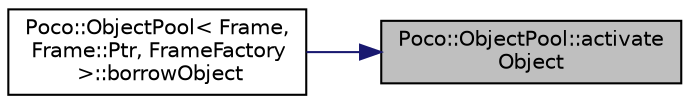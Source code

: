digraph "Poco::ObjectPool::activateObject"
{
 // LATEX_PDF_SIZE
  edge [fontname="Helvetica",fontsize="10",labelfontname="Helvetica",labelfontsize="10"];
  node [fontname="Helvetica",fontsize="10",shape=record];
  rankdir="RL";
  Node1 [label="Poco::ObjectPool::activate\lObject",height=0.2,width=0.4,color="black", fillcolor="grey75", style="filled", fontcolor="black",tooltip=" "];
  Node1 -> Node2 [dir="back",color="midnightblue",fontsize="10",style="solid"];
  Node2 [label="Poco::ObjectPool\< Frame,\l Frame::Ptr, FrameFactory\l \>::borrowObject",height=0.2,width=0.4,color="black", fillcolor="white", style="filled",URL="$classPoco_1_1ObjectPool.html#a106732baea23b1e681475a50f147daa2",tooltip=" "];
}
